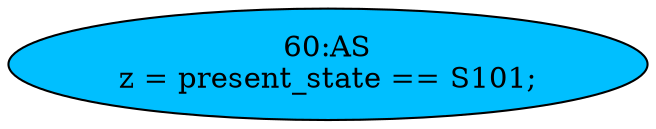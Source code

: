 strict digraph "" {
	node [label="\N"];
	"60:AS"	[ast="<pyverilog.vparser.ast.Assign object at 0x7fe5e4471cd0>",
		def_var="['z']",
		fillcolor=deepskyblue,
		label="60:AS
z = present_state == S101;",
		statements="[]",
		style=filled,
		typ=Assign,
		use_var="['present_state']"];
}

